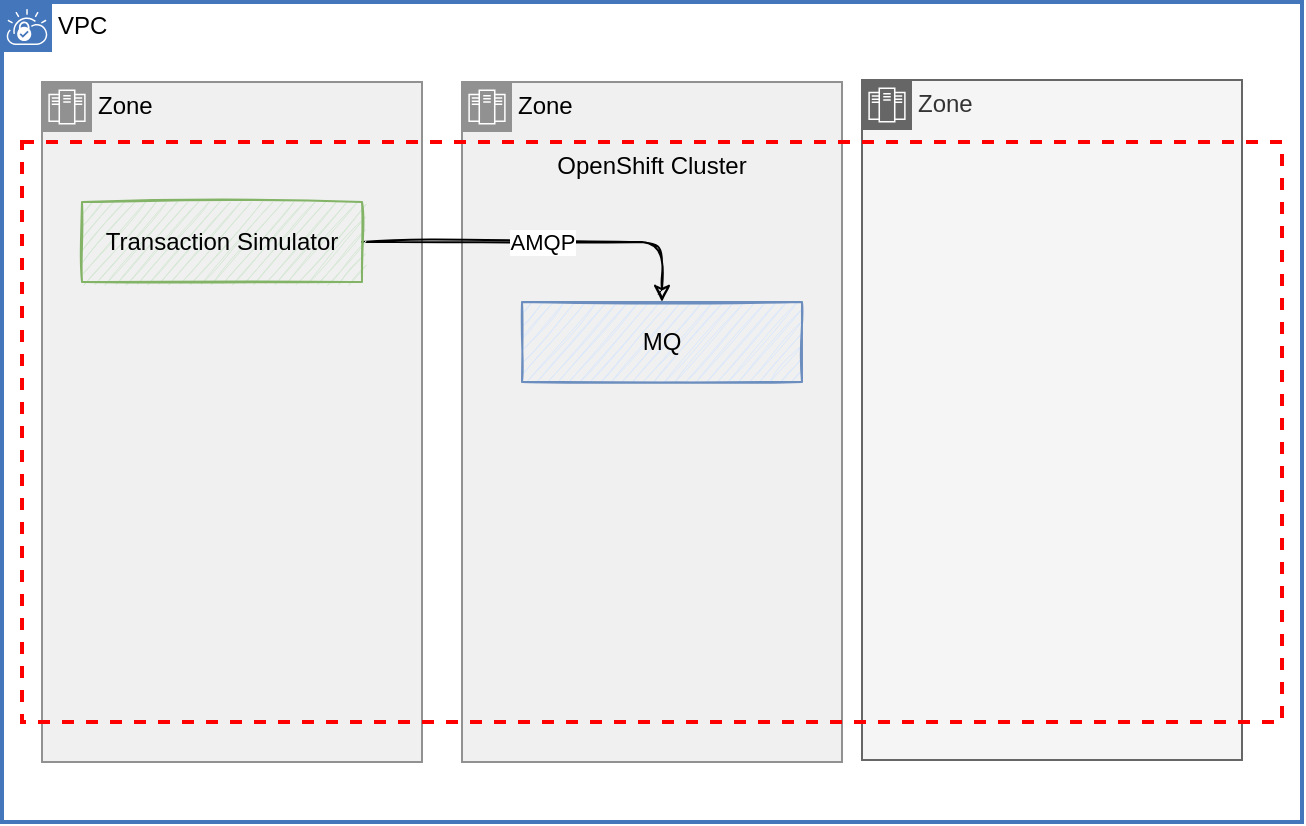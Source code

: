 <mxfile>
    <diagram id="Q-d1Mq_EznYy2ryk-Lx3" name="Page-1">
        <mxGraphModel dx="660" dy="506" grid="1" gridSize="10" guides="1" tooltips="1" connect="1" arrows="1" fold="1" page="1" pageScale="1" pageWidth="850" pageHeight="1100" math="0" shadow="0">
            <root>
                <mxCell id="0"/>
                <mxCell id="1" parent="0"/>
                <mxCell id="2" value="VPC" style="shape=mxgraph.ibm.box;prType=vpc;fontStyle=0;verticalAlign=top;align=left;spacingLeft=32;spacingTop=4;fillColor=none;rounded=0;whiteSpace=wrap;html=1;strokeColor=#4376BB;strokeWidth=2;dashed=0;container=1;spacing=-4;collapsible=0;expand=0;recursiveResize=0;" vertex="1" parent="1">
                    <mxGeometry x="20" y="30" width="650" height="410" as="geometry"/>
                </mxCell>
                <mxCell id="5" value="Zone" style="shape=mxgraph.ibm.box;prType=zone;fontStyle=0;verticalAlign=top;align=left;spacingLeft=32;spacingTop=4;fillColor=#f5f5f5;rounded=0;whiteSpace=wrap;html=1;strokeColor=#666666;strokeWidth=1;dashed=0;container=1;spacing=-4;collapsible=0;expand=0;recursiveResize=0;fontColor=#333333;" vertex="1" parent="2">
                    <mxGeometry x="430" y="39" width="190" height="340" as="geometry"/>
                </mxCell>
                <mxCell id="4" value="Zone" style="shape=mxgraph.ibm.box;prType=zone;fontStyle=0;verticalAlign=top;align=left;spacingLeft=32;spacingTop=4;fillColor=#F0F0F0;rounded=0;whiteSpace=wrap;html=1;strokeColor=#919191;strokeWidth=1;dashed=0;container=1;spacing=-4;collapsible=0;expand=0;recursiveResize=0;" vertex="1" parent="2">
                    <mxGeometry x="230" y="40" width="190" height="340" as="geometry"/>
                </mxCell>
                <mxCell id="3" value="Zone" style="shape=mxgraph.ibm.box;prType=zone;fontStyle=0;verticalAlign=top;align=left;spacingLeft=32;spacingTop=4;fillColor=#F0F0F0;rounded=0;whiteSpace=wrap;html=1;strokeColor=#919191;strokeWidth=1;dashed=0;container=1;spacing=-4;collapsible=0;expand=0;recursiveResize=0;" vertex="1" parent="2">
                    <mxGeometry x="20" y="40" width="190" height="340" as="geometry"/>
                </mxCell>
                <mxCell id="6" value="OpenShift Cluster" style="fontStyle=0;verticalAlign=top;align=center;spacingTop=-2;fillColor=none;rounded=0;whiteSpace=wrap;html=1;strokeColor=#FF0000;strokeWidth=2;dashed=1;container=1;collapsible=0;expand=0;recursiveResize=0;" vertex="1" parent="3">
                    <mxGeometry x="-10" y="30" width="630" height="290" as="geometry"/>
                </mxCell>
                <mxCell id="9" value="AMQP" style="edgeStyle=orthogonalEdgeStyle;html=1;entryX=0.5;entryY=0;entryDx=0;entryDy=0;sketch=1;" edge="1" parent="6" source="7" target="8">
                    <mxGeometry relative="1" as="geometry"/>
                </mxCell>
                <mxCell id="7" value="Transaction Simulator" style="rounded=0;whiteSpace=wrap;html=1;strokeColor=#82b366;sketch=1;fillColor=#d5e8d4;" vertex="1" parent="6">
                    <mxGeometry x="30" y="30" width="140" height="40" as="geometry"/>
                </mxCell>
                <mxCell id="8" value="MQ" style="rounded=0;whiteSpace=wrap;html=1;strokeColor=#6c8ebf;sketch=1;fillColor=#dae8fc;" vertex="1" parent="6">
                    <mxGeometry x="250" y="80" width="140" height="40" as="geometry"/>
                </mxCell>
            </root>
        </mxGraphModel>
    </diagram>
</mxfile>